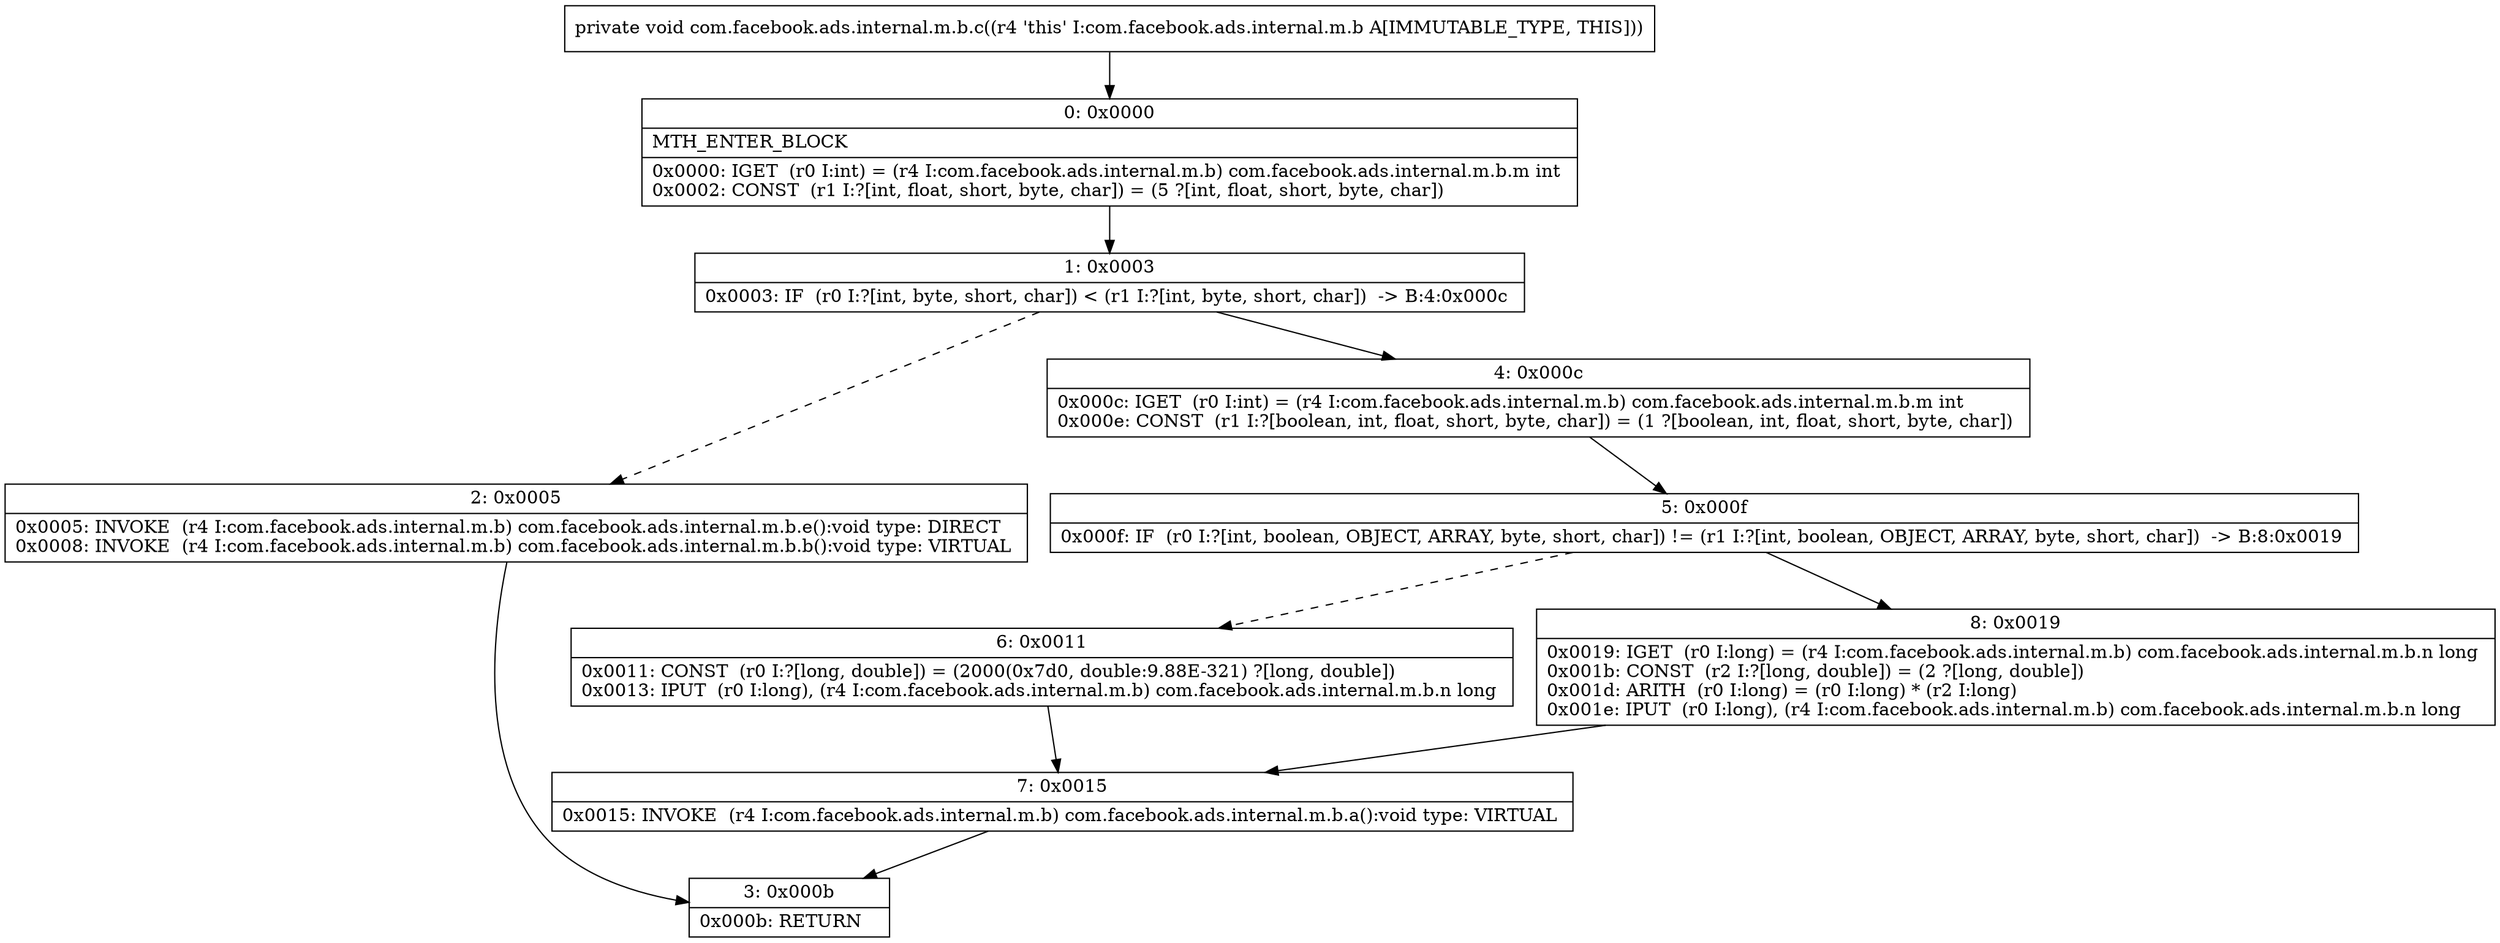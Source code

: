 digraph "CFG forcom.facebook.ads.internal.m.b.c()V" {
Node_0 [shape=record,label="{0\:\ 0x0000|MTH_ENTER_BLOCK\l|0x0000: IGET  (r0 I:int) = (r4 I:com.facebook.ads.internal.m.b) com.facebook.ads.internal.m.b.m int \l0x0002: CONST  (r1 I:?[int, float, short, byte, char]) = (5 ?[int, float, short, byte, char]) \l}"];
Node_1 [shape=record,label="{1\:\ 0x0003|0x0003: IF  (r0 I:?[int, byte, short, char]) \< (r1 I:?[int, byte, short, char])  \-\> B:4:0x000c \l}"];
Node_2 [shape=record,label="{2\:\ 0x0005|0x0005: INVOKE  (r4 I:com.facebook.ads.internal.m.b) com.facebook.ads.internal.m.b.e():void type: DIRECT \l0x0008: INVOKE  (r4 I:com.facebook.ads.internal.m.b) com.facebook.ads.internal.m.b.b():void type: VIRTUAL \l}"];
Node_3 [shape=record,label="{3\:\ 0x000b|0x000b: RETURN   \l}"];
Node_4 [shape=record,label="{4\:\ 0x000c|0x000c: IGET  (r0 I:int) = (r4 I:com.facebook.ads.internal.m.b) com.facebook.ads.internal.m.b.m int \l0x000e: CONST  (r1 I:?[boolean, int, float, short, byte, char]) = (1 ?[boolean, int, float, short, byte, char]) \l}"];
Node_5 [shape=record,label="{5\:\ 0x000f|0x000f: IF  (r0 I:?[int, boolean, OBJECT, ARRAY, byte, short, char]) != (r1 I:?[int, boolean, OBJECT, ARRAY, byte, short, char])  \-\> B:8:0x0019 \l}"];
Node_6 [shape=record,label="{6\:\ 0x0011|0x0011: CONST  (r0 I:?[long, double]) = (2000(0x7d0, double:9.88E\-321) ?[long, double]) \l0x0013: IPUT  (r0 I:long), (r4 I:com.facebook.ads.internal.m.b) com.facebook.ads.internal.m.b.n long \l}"];
Node_7 [shape=record,label="{7\:\ 0x0015|0x0015: INVOKE  (r4 I:com.facebook.ads.internal.m.b) com.facebook.ads.internal.m.b.a():void type: VIRTUAL \l}"];
Node_8 [shape=record,label="{8\:\ 0x0019|0x0019: IGET  (r0 I:long) = (r4 I:com.facebook.ads.internal.m.b) com.facebook.ads.internal.m.b.n long \l0x001b: CONST  (r2 I:?[long, double]) = (2 ?[long, double]) \l0x001d: ARITH  (r0 I:long) = (r0 I:long) * (r2 I:long) \l0x001e: IPUT  (r0 I:long), (r4 I:com.facebook.ads.internal.m.b) com.facebook.ads.internal.m.b.n long \l}"];
MethodNode[shape=record,label="{private void com.facebook.ads.internal.m.b.c((r4 'this' I:com.facebook.ads.internal.m.b A[IMMUTABLE_TYPE, THIS])) }"];
MethodNode -> Node_0;
Node_0 -> Node_1;
Node_1 -> Node_2[style=dashed];
Node_1 -> Node_4;
Node_2 -> Node_3;
Node_4 -> Node_5;
Node_5 -> Node_6[style=dashed];
Node_5 -> Node_8;
Node_6 -> Node_7;
Node_7 -> Node_3;
Node_8 -> Node_7;
}

